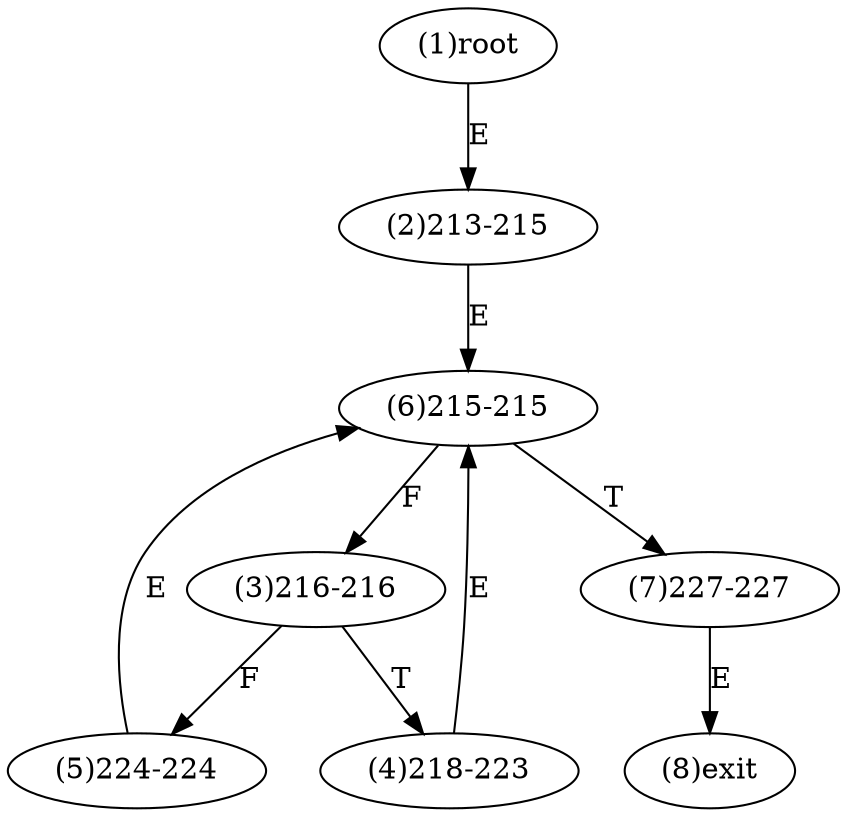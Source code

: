 digraph "" { 
1[ label="(1)root"];
2[ label="(2)213-215"];
3[ label="(3)216-216"];
4[ label="(4)218-223"];
5[ label="(5)224-224"];
6[ label="(6)215-215"];
7[ label="(7)227-227"];
8[ label="(8)exit"];
1->2[ label="E"];
2->6[ label="E"];
3->5[ label="F"];
3->4[ label="T"];
4->6[ label="E"];
5->6[ label="E"];
6->3[ label="F"];
6->7[ label="T"];
7->8[ label="E"];
}